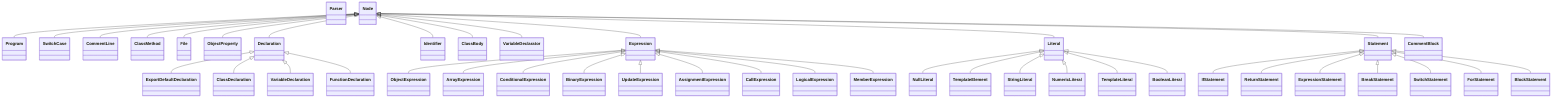 ﻿classDiagram	class NullLiteral {	}	class IfStatement {	}	class TemplateElement {	}	class ObjectExpression {	}	class StringLiteral {	}	class ReturnStatement {	}	class Program {	}	class SwitchCase {	}	class ExpressionStatement {	}	class BreakStatement {	}	class CommentLine {	}	class NumericLiteral {	}	class ClassMethod {	}	class SwitchStatement {	}	class File {	}	class ArrayExpression {	}	class ForStatement {	}	class ObjectProperty {	}	class ExportDefaultDeclaration {	}	class Parser {	}	class ClassDeclaration {	}	class ConditionalExpression {	}	class BinaryExpression {	}	class Declaration {	}	class TemplateLiteral {	}	class VariableDeclaration {	}	class UpdateExpression {	}	class Identifier {	}	class AssignmentExpression {	}	class CallExpression {	}	class ClassBody {	}	class BlockStatement {	}	class VariableDeclarator {	}	class Expression {	}	class BooleanLiteral {	}	class Literal {	}	class LogicalExpression {	}	class Node {	}	class Statement {	}	class FunctionDeclaration {	}	class MemberExpression {	}	class CommentBlock {	}Literal <|-- NullLiteralStatement <|-- IfStatementLiteral <|-- TemplateElementExpression <|-- ObjectExpressionLiteral <|-- StringLiteralStatement <|-- ReturnStatementNode <|-- ProgramNode <|-- SwitchCaseStatement <|-- ExpressionStatementStatement <|-- BreakStatementNode <|-- CommentLineLiteral <|-- NumericLiteralNode <|-- ClassMethodStatement <|-- SwitchStatementNode <|-- FileExpression <|-- ArrayExpressionStatement <|-- ForStatementNode <|-- ObjectPropertyDeclaration <|-- ExportDefaultDeclarationDeclaration <|-- ClassDeclarationExpression <|-- ConditionalExpressionExpression <|-- BinaryExpressionNode <|-- DeclarationLiteral <|-- TemplateLiteralDeclaration <|-- VariableDeclarationExpression <|-- UpdateExpressionNode <|-- IdentifierExpression <|-- AssignmentExpressionExpression <|-- CallExpressionNode <|-- ClassBodyStatement <|-- BlockStatementNode <|-- VariableDeclaratorNode <|-- ExpressionLiteral <|-- BooleanLiteralNode <|-- LiteralExpression <|-- LogicalExpressionNode <|-- StatementDeclaration <|-- FunctionDeclarationExpression <|-- MemberExpressionNode <|-- CommentBlock